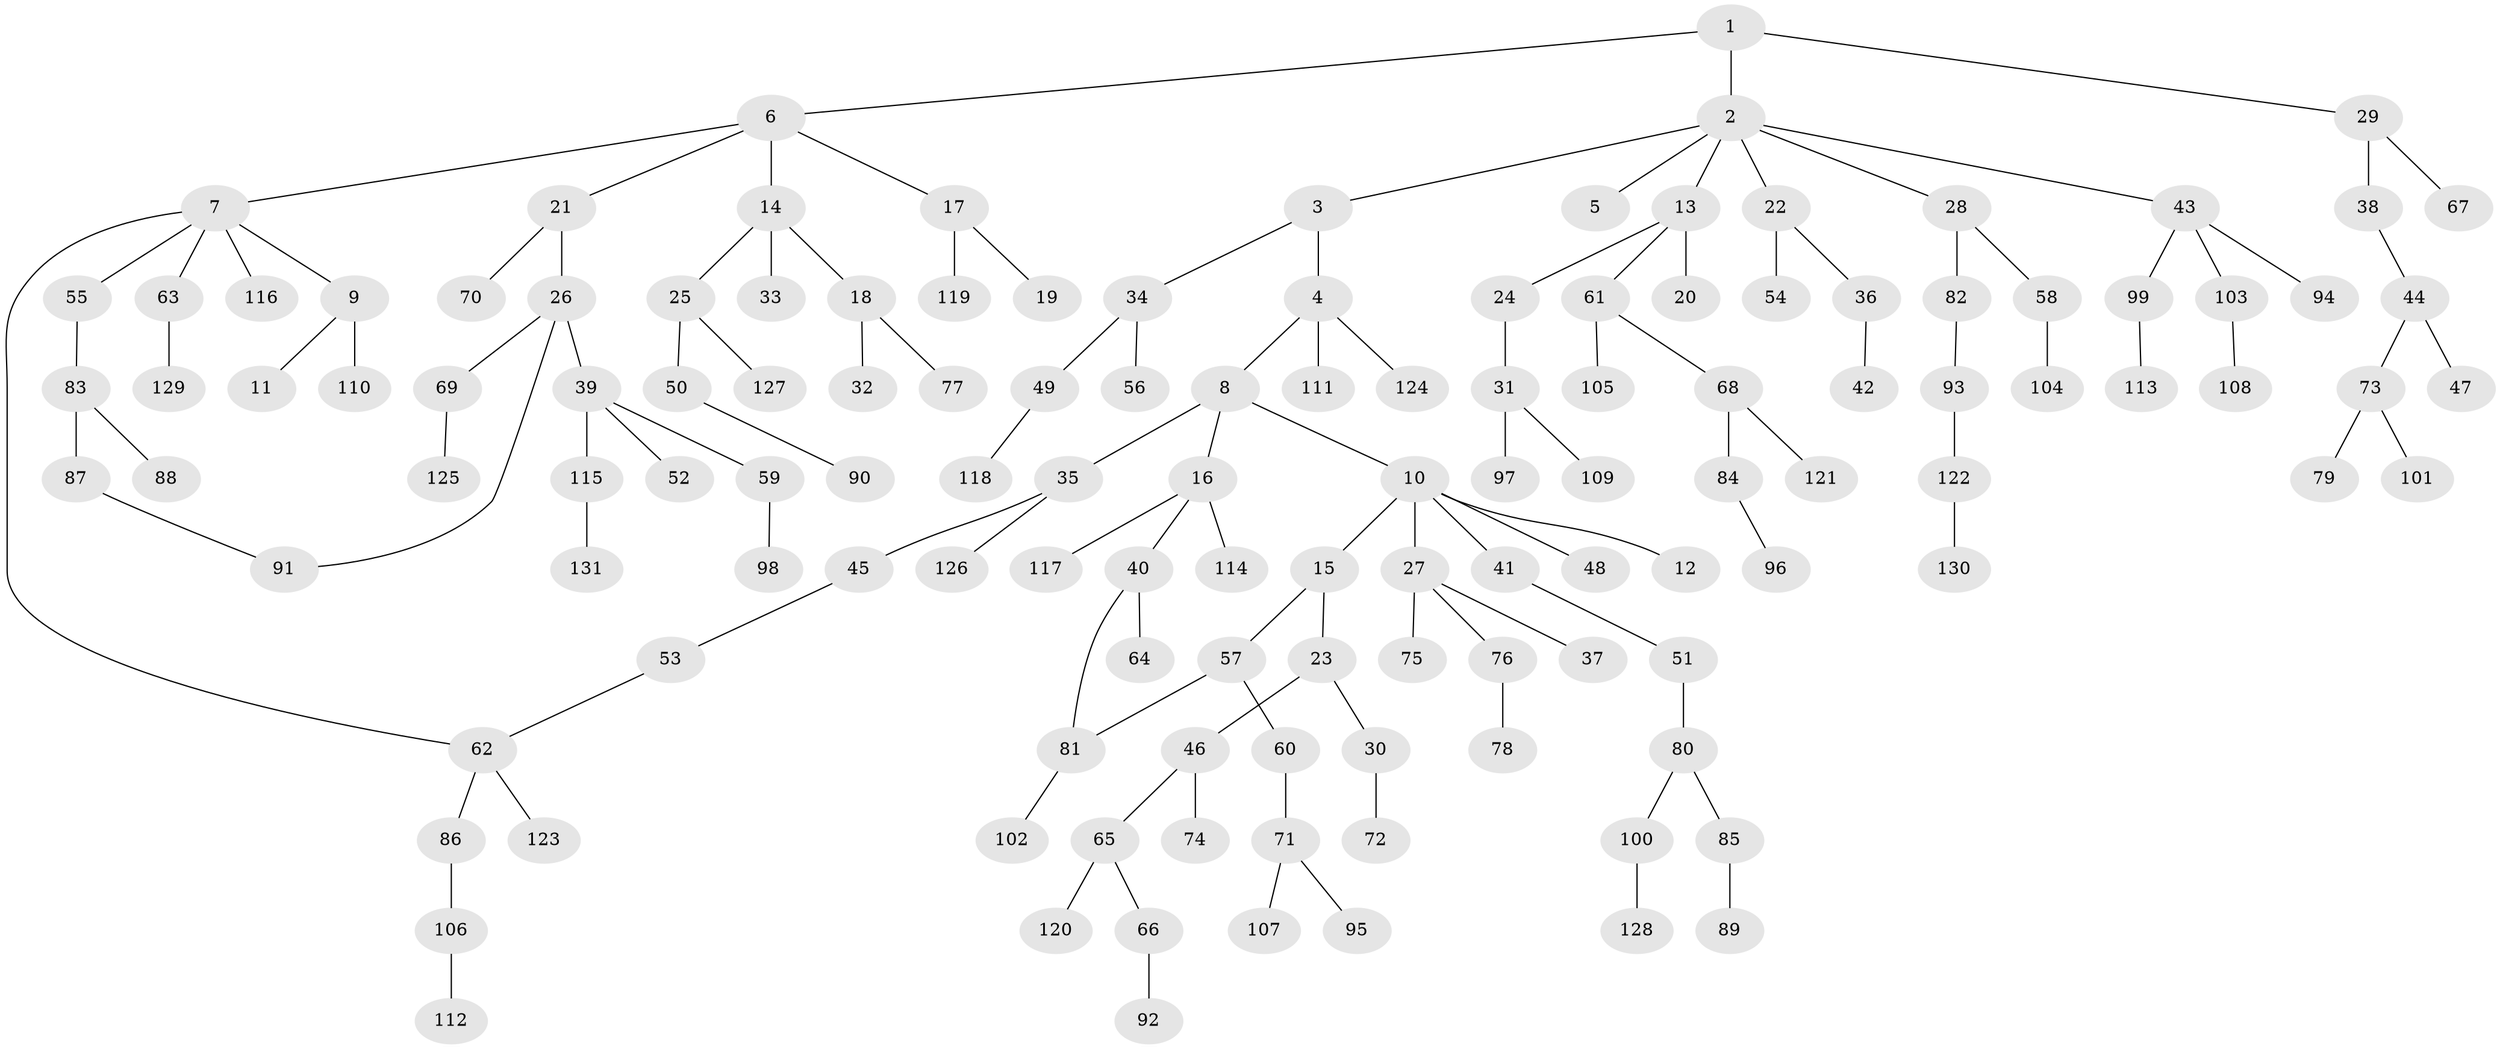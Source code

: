// Generated by graph-tools (version 1.1) at 2025/13/03/09/25 04:13:16]
// undirected, 131 vertices, 133 edges
graph export_dot {
graph [start="1"]
  node [color=gray90,style=filled];
  1;
  2;
  3;
  4;
  5;
  6;
  7;
  8;
  9;
  10;
  11;
  12;
  13;
  14;
  15;
  16;
  17;
  18;
  19;
  20;
  21;
  22;
  23;
  24;
  25;
  26;
  27;
  28;
  29;
  30;
  31;
  32;
  33;
  34;
  35;
  36;
  37;
  38;
  39;
  40;
  41;
  42;
  43;
  44;
  45;
  46;
  47;
  48;
  49;
  50;
  51;
  52;
  53;
  54;
  55;
  56;
  57;
  58;
  59;
  60;
  61;
  62;
  63;
  64;
  65;
  66;
  67;
  68;
  69;
  70;
  71;
  72;
  73;
  74;
  75;
  76;
  77;
  78;
  79;
  80;
  81;
  82;
  83;
  84;
  85;
  86;
  87;
  88;
  89;
  90;
  91;
  92;
  93;
  94;
  95;
  96;
  97;
  98;
  99;
  100;
  101;
  102;
  103;
  104;
  105;
  106;
  107;
  108;
  109;
  110;
  111;
  112;
  113;
  114;
  115;
  116;
  117;
  118;
  119;
  120;
  121;
  122;
  123;
  124;
  125;
  126;
  127;
  128;
  129;
  130;
  131;
  1 -- 2;
  1 -- 6;
  1 -- 29;
  2 -- 3;
  2 -- 5;
  2 -- 13;
  2 -- 22;
  2 -- 28;
  2 -- 43;
  3 -- 4;
  3 -- 34;
  4 -- 8;
  4 -- 111;
  4 -- 124;
  6 -- 7;
  6 -- 14;
  6 -- 17;
  6 -- 21;
  7 -- 9;
  7 -- 55;
  7 -- 63;
  7 -- 116;
  7 -- 62;
  8 -- 10;
  8 -- 16;
  8 -- 35;
  9 -- 11;
  9 -- 110;
  10 -- 12;
  10 -- 15;
  10 -- 27;
  10 -- 41;
  10 -- 48;
  13 -- 20;
  13 -- 24;
  13 -- 61;
  14 -- 18;
  14 -- 25;
  14 -- 33;
  15 -- 23;
  15 -- 57;
  16 -- 40;
  16 -- 114;
  16 -- 117;
  17 -- 19;
  17 -- 119;
  18 -- 32;
  18 -- 77;
  21 -- 26;
  21 -- 70;
  22 -- 36;
  22 -- 54;
  23 -- 30;
  23 -- 46;
  24 -- 31;
  25 -- 50;
  25 -- 127;
  26 -- 39;
  26 -- 69;
  26 -- 91;
  27 -- 37;
  27 -- 75;
  27 -- 76;
  28 -- 58;
  28 -- 82;
  29 -- 38;
  29 -- 67;
  30 -- 72;
  31 -- 97;
  31 -- 109;
  34 -- 49;
  34 -- 56;
  35 -- 45;
  35 -- 126;
  36 -- 42;
  38 -- 44;
  39 -- 52;
  39 -- 59;
  39 -- 115;
  40 -- 64;
  40 -- 81;
  41 -- 51;
  43 -- 94;
  43 -- 99;
  43 -- 103;
  44 -- 47;
  44 -- 73;
  45 -- 53;
  46 -- 65;
  46 -- 74;
  49 -- 118;
  50 -- 90;
  51 -- 80;
  53 -- 62;
  55 -- 83;
  57 -- 60;
  57 -- 81;
  58 -- 104;
  59 -- 98;
  60 -- 71;
  61 -- 68;
  61 -- 105;
  62 -- 86;
  62 -- 123;
  63 -- 129;
  65 -- 66;
  65 -- 120;
  66 -- 92;
  68 -- 84;
  68 -- 121;
  69 -- 125;
  71 -- 95;
  71 -- 107;
  73 -- 79;
  73 -- 101;
  76 -- 78;
  80 -- 85;
  80 -- 100;
  81 -- 102;
  82 -- 93;
  83 -- 87;
  83 -- 88;
  84 -- 96;
  85 -- 89;
  86 -- 106;
  87 -- 91;
  93 -- 122;
  99 -- 113;
  100 -- 128;
  103 -- 108;
  106 -- 112;
  115 -- 131;
  122 -- 130;
}
